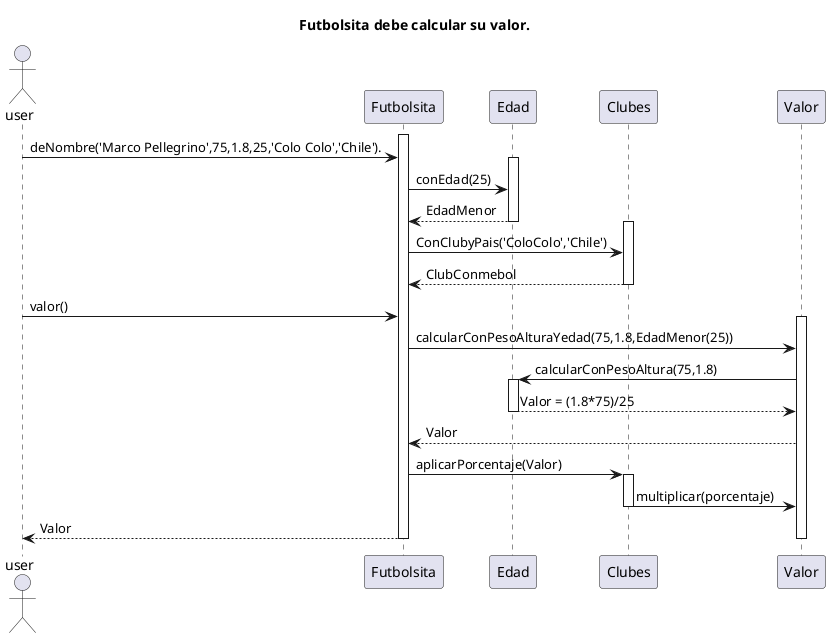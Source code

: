 @startuml

Title Futbolsita debe calcular su valor.

actor user

    activate Futbolsita
        user -> Futbolsita:deNombre('Marco Pellegrino',75,1.8,25,'Colo Colo','Chile').

        activate Edad 
            Futbolsita -> Edad:conEdad(25)
            Edad --> Futbolsita:EdadMenor 
        deactivate Edad

        activate Clubes 
            Futbolsita -> Clubes:ConClubyPais('ColoColo','Chile')
            Clubes  --> Futbolsita:ClubConmebol
        deactivate Clubes

        user -> Futbolsita:valor()

        activate Valor
            Futbolsita -> Valor:calcularConPesoAlturaYedad(75,1.8,EdadMenor(25))

            Valor -> Edad:calcularConPesoAltura(75,1.8)
            activate Edad
                Edad --> Valor:Valor = (1.8*75)/25
            deactivate Edad

            Valor --> Futbolsita:Valor

            Futbolsita->Clubes:aplicarPorcentaje(Valor)
            activate Clubes
                Clubes->Valor:multiplicar(porcentaje)
            deactivate Clubes

            Futbolsita-->user:Valor
        deactivate Valor


    deactivate Futbolsita

@enduml